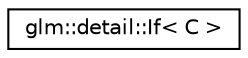 digraph "Graphical Class Hierarchy"
{
  edge [fontname="Helvetica",fontsize="10",labelfontname="Helvetica",labelfontsize="10"];
  node [fontname="Helvetica",fontsize="10",shape=record];
  rankdir="LR";
  Node1 [label="glm::detail::If\< C \>",height=0.2,width=0.4,color="black", fillcolor="white", style="filled",URL="$structglm_1_1detail_1_1_if.html"];
}
